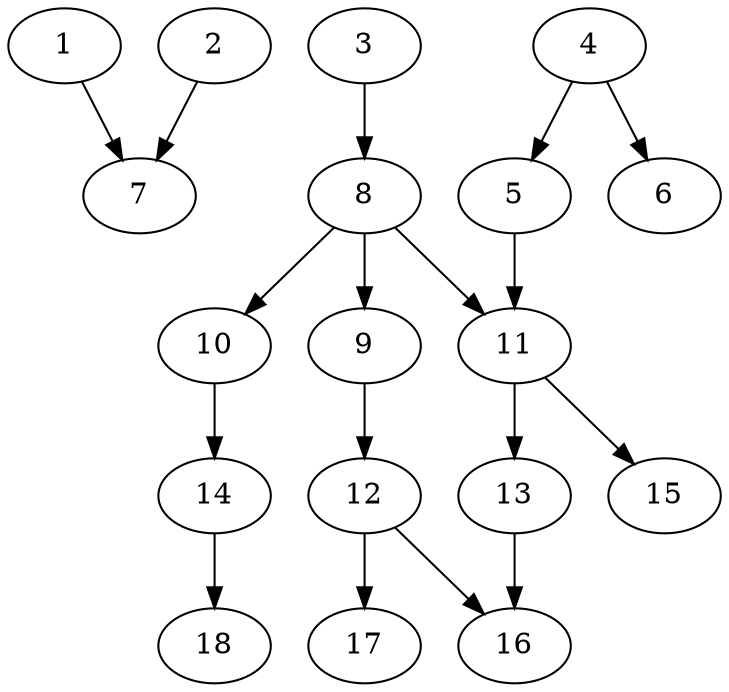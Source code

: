 // DAG (tier=1-easy, mode=data, n=18, ccr=0.347, fat=0.480, density=0.345, regular=0.751, jump=0.084, mindata=1048576, maxdata=8388608)
// DAG automatically generated by daggen at Sun Aug 24 16:33:33 2025
// /home/ermia/Project/Environments/daggen/bin/daggen --dot --ccr 0.347 --fat 0.480 --regular 0.751 --density 0.345 --jump 0.084 --mindata 1048576 --maxdata 8388608 -n 18 
digraph G {
  1 [size="1496352428601259776", alpha="0.15", expect_size="748176214300629888"]
  1 -> 7 [size ="537945190694912"]
  2 [size="3326459496952517", alpha="0.08", expect_size="1663229748476258"]
  2 -> 7 [size ="62336383582208"]
  3 [size="44694864225809736", alpha="0.18", expect_size="22347432112904868"]
  3 -> 8 [size ="78907348877312"]
  4 [size="25039784741208850432", alpha="0.02", expect_size="12519892370604425216"]
  4 -> 5 [size ="68471584980992"]
  4 -> 6 [size ="68471584980992"]
  5 [size="11124214404743168000", alpha="0.18", expect_size="5562107202371584000"]
  5 -> 11 [size ="39866020659200"]
  6 [size="153443249228509152", alpha="0.10", expect_size="76721624614254576"]
  7 [size="1196802086914750", alpha="0.19", expect_size="598401043457375"]
  8 [size="102980443169011600", alpha="0.03", expect_size="51490221584505800"]
  8 -> 9 [size ="47516431155200"]
  8 -> 10 [size ="47516431155200"]
  8 -> 11 [size ="47516431155200"]
  9 [size="14415114726487080", alpha="0.19", expect_size="7207557363243540"]
  9 -> 12 [size ="311730873827328"]
  10 [size="1713826243488990", alpha="0.16", expect_size="856913121744495"]
  10 -> 14 [size ="174199922491392"]
  11 [size="709502697845011", alpha="0.08", expect_size="354751348922505"]
  11 -> 13 [size ="30730792992768"]
  11 -> 15 [size ="30730792992768"]
  12 [size="403785298973628039168", alpha="0.01", expect_size="201892649486814019584"]
  12 -> 16 [size ="437042483822592"]
  12 -> 17 [size ="437042483822592"]
  13 [size="30541187496070860", alpha="0.09", expect_size="15270593748035430"]
  13 -> 16 [size ="16962470019072"]
  14 [size="562636951589352374272", alpha="0.06", expect_size="281318475794676187136"]
  14 -> 18 [size ="545224656945152"]
  15 [size="11747860835991552000", alpha="0.07", expect_size="5873930417995776000"]
  16 [size="315908065014394650624", alpha="0.10", expect_size="157954032507197325312"]
  17 [size="140260302457863488", alpha="0.17", expect_size="70130151228931744"]
  18 [size="7918431751827798", alpha="0.12", expect_size="3959215875913899"]
}